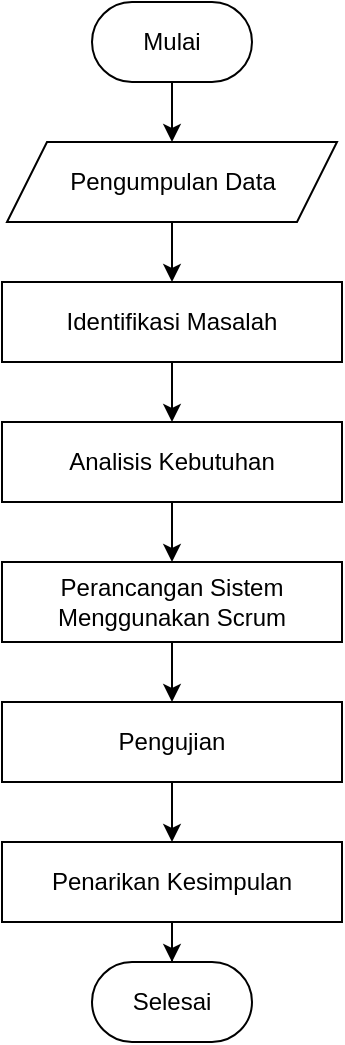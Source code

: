 <mxfile version="21.6.2" type="device">
  <diagram name="Page-1" id="OjM-joLUxrp6shS8A-66">
    <mxGraphModel dx="880" dy="484" grid="1" gridSize="10" guides="1" tooltips="1" connect="1" arrows="1" fold="1" page="1" pageScale="1" pageWidth="850" pageHeight="1100" math="0" shadow="0">
      <root>
        <mxCell id="0" />
        <mxCell id="1" parent="0" />
        <mxCell id="Gf29hxZvgFmMWTZUsbzp-3" style="edgeStyle=orthogonalEdgeStyle;rounded=0;orthogonalLoop=1;jettySize=auto;html=1;entryX=0.5;entryY=0;entryDx=0;entryDy=0;" edge="1" parent="1" source="Gf29hxZvgFmMWTZUsbzp-1" target="Gf29hxZvgFmMWTZUsbzp-2">
          <mxGeometry relative="1" as="geometry" />
        </mxCell>
        <mxCell id="Gf29hxZvgFmMWTZUsbzp-1" value="Mulai" style="rounded=1;whiteSpace=wrap;html=1;arcSize=50;" vertex="1" parent="1">
          <mxGeometry x="360" y="100" width="80" height="40" as="geometry" />
        </mxCell>
        <mxCell id="Gf29hxZvgFmMWTZUsbzp-5" style="edgeStyle=orthogonalEdgeStyle;rounded=0;orthogonalLoop=1;jettySize=auto;html=1;entryX=0.5;entryY=0;entryDx=0;entryDy=0;" edge="1" parent="1" source="Gf29hxZvgFmMWTZUsbzp-2" target="Gf29hxZvgFmMWTZUsbzp-4">
          <mxGeometry relative="1" as="geometry" />
        </mxCell>
        <mxCell id="Gf29hxZvgFmMWTZUsbzp-2" value="Pengumpulan Data" style="shape=parallelogram;perimeter=parallelogramPerimeter;whiteSpace=wrap;html=1;fixedSize=1;" vertex="1" parent="1">
          <mxGeometry x="317.5" y="170" width="165" height="40" as="geometry" />
        </mxCell>
        <mxCell id="Gf29hxZvgFmMWTZUsbzp-8" style="edgeStyle=orthogonalEdgeStyle;rounded=0;orthogonalLoop=1;jettySize=auto;html=1;" edge="1" parent="1" source="Gf29hxZvgFmMWTZUsbzp-4" target="Gf29hxZvgFmMWTZUsbzp-7">
          <mxGeometry relative="1" as="geometry" />
        </mxCell>
        <mxCell id="Gf29hxZvgFmMWTZUsbzp-4" value="Identifikasi Masalah" style="rounded=0;whiteSpace=wrap;html=1;" vertex="1" parent="1">
          <mxGeometry x="315" y="240" width="170" height="40" as="geometry" />
        </mxCell>
        <mxCell id="Gf29hxZvgFmMWTZUsbzp-10" style="edgeStyle=orthogonalEdgeStyle;rounded=0;orthogonalLoop=1;jettySize=auto;html=1;entryX=0.5;entryY=0;entryDx=0;entryDy=0;" edge="1" parent="1" source="Gf29hxZvgFmMWTZUsbzp-7" target="Gf29hxZvgFmMWTZUsbzp-9">
          <mxGeometry relative="1" as="geometry" />
        </mxCell>
        <mxCell id="Gf29hxZvgFmMWTZUsbzp-7" value="Analisis Kebutuhan" style="rounded=0;whiteSpace=wrap;html=1;" vertex="1" parent="1">
          <mxGeometry x="315" y="310" width="170" height="40" as="geometry" />
        </mxCell>
        <mxCell id="Gf29hxZvgFmMWTZUsbzp-12" style="edgeStyle=orthogonalEdgeStyle;rounded=0;orthogonalLoop=1;jettySize=auto;html=1;" edge="1" parent="1" source="Gf29hxZvgFmMWTZUsbzp-9" target="Gf29hxZvgFmMWTZUsbzp-11">
          <mxGeometry relative="1" as="geometry" />
        </mxCell>
        <mxCell id="Gf29hxZvgFmMWTZUsbzp-9" value="Perancangan Sistem Menggunakan Scrum" style="rounded=0;whiteSpace=wrap;html=1;" vertex="1" parent="1">
          <mxGeometry x="315" y="380" width="170" height="40" as="geometry" />
        </mxCell>
        <mxCell id="Gf29hxZvgFmMWTZUsbzp-14" style="edgeStyle=orthogonalEdgeStyle;rounded=0;orthogonalLoop=1;jettySize=auto;html=1;entryX=0.5;entryY=0;entryDx=0;entryDy=0;" edge="1" parent="1" source="Gf29hxZvgFmMWTZUsbzp-11" target="Gf29hxZvgFmMWTZUsbzp-13">
          <mxGeometry relative="1" as="geometry" />
        </mxCell>
        <mxCell id="Gf29hxZvgFmMWTZUsbzp-11" value="Pengujian" style="rounded=0;whiteSpace=wrap;html=1;" vertex="1" parent="1">
          <mxGeometry x="315" y="450" width="170" height="40" as="geometry" />
        </mxCell>
        <mxCell id="Gf29hxZvgFmMWTZUsbzp-17" style="edgeStyle=orthogonalEdgeStyle;rounded=0;orthogonalLoop=1;jettySize=auto;html=1;" edge="1" parent="1" source="Gf29hxZvgFmMWTZUsbzp-13" target="Gf29hxZvgFmMWTZUsbzp-15">
          <mxGeometry relative="1" as="geometry" />
        </mxCell>
        <mxCell id="Gf29hxZvgFmMWTZUsbzp-13" value="Penarikan Kesimpulan" style="rounded=0;whiteSpace=wrap;html=1;" vertex="1" parent="1">
          <mxGeometry x="315" y="520" width="170" height="40" as="geometry" />
        </mxCell>
        <mxCell id="Gf29hxZvgFmMWTZUsbzp-15" value="Selesai" style="rounded=1;whiteSpace=wrap;html=1;arcSize=50;" vertex="1" parent="1">
          <mxGeometry x="360" y="580" width="80" height="40" as="geometry" />
        </mxCell>
      </root>
    </mxGraphModel>
  </diagram>
</mxfile>
